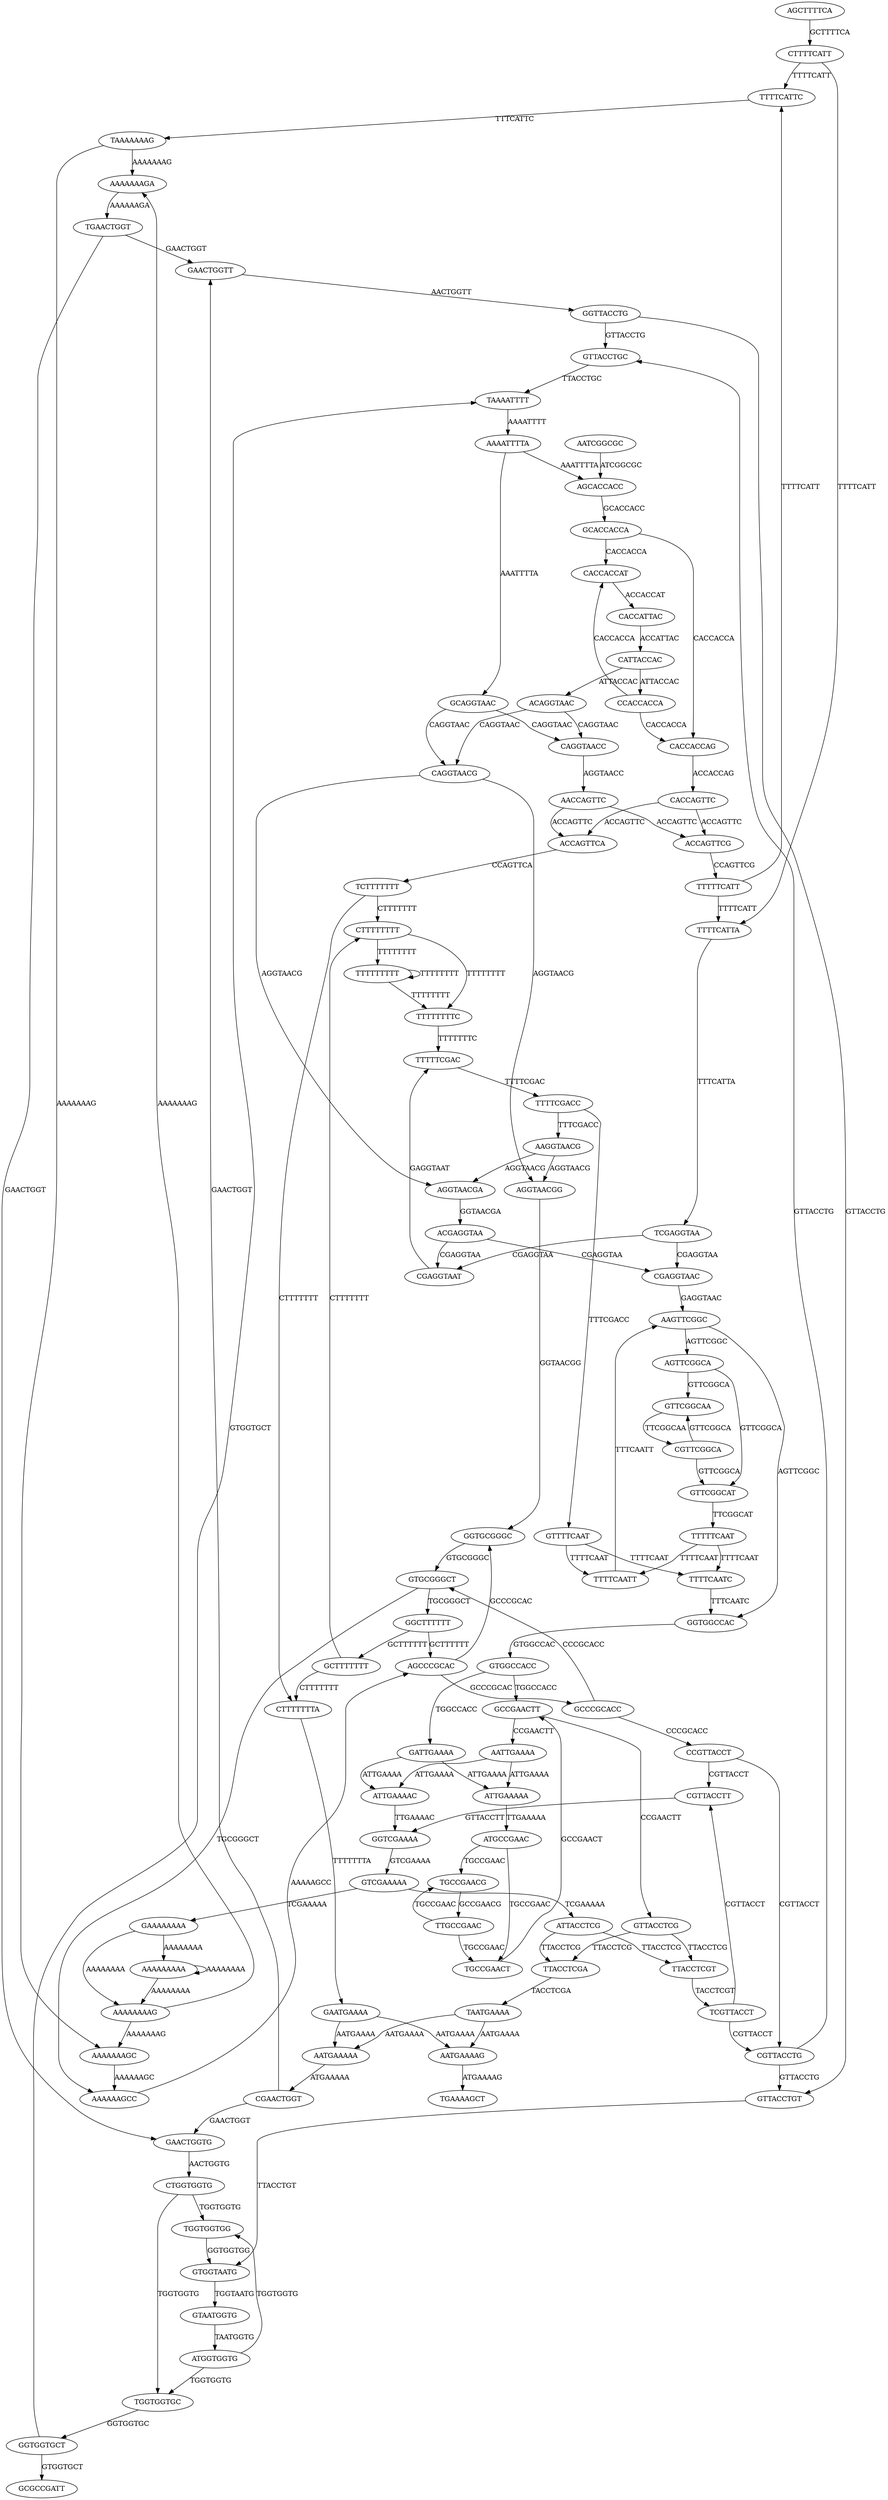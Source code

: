 digraph "" {
	AGCTTTTCA -> CTTTTCATT [key=0,
	label=GCTTTTCA];
CTTTTCATT -> TTTTCATTC [key=0,
label=TTTTCATT];
CTTTTCATT -> TTTTCATTA [key=0,
label=TTTTCATT];
TTTTCATTC -> TAAAAAAAG [key=0,
label=TTTCATTC];
TAAAAAAAG -> AAAAAAAGA [key=0,
label=AAAAAAAG];
TAAAAAAAG -> AAAAAAAGC [key=0,
label=AAAAAAAG];
AAAAAAAGA -> TGAACTGGT [key=0,
label=AAAAAAGA];
TGAACTGGT -> GAACTGGTT [key=0,
label=GAACTGGT];
TGAACTGGT -> GAACTGGTG [key=0,
label=GAACTGGT];
GAACTGGTT -> GGTTACCTG [key=0,
label=AACTGGTT];
GGTTACCTG -> GTTACCTGC [key=0,
label=GTTACCTG];
GGTTACCTG -> GTTACCTGT [key=0,
label=GTTACCTG];
GTTACCTGC -> TAAAATTTT [key=0,
label=TTACCTGC];
GCAGGTAAC -> CAGGTAACC [key=0,
label=CAGGTAAC];
GCAGGTAAC -> CAGGTAACG [key=0,
label=CAGGTAAC];
CAGGTAACC -> AACCAGTTC [key=0,
label=AGGTAACC];
AACCAGTTC -> ACCAGTTCA [key=0,
label=ACCAGTTC];
AACCAGTTC -> ACCAGTTCG [key=0,
label=ACCAGTTC];
ACCAGTTCA -> TCTTTTTTT [key=0,
label=CCAGTTCA];
TCTTTTTTT -> CTTTTTTTA [key=0,
label=CTTTTTTT];
TCTTTTTTT -> CTTTTTTTT [key=0,
label=CTTTTTTT];
CTTTTTTTA -> GAATGAAAA [key=0,
label=TTTTTTTA];
GAATGAAAA -> AATGAAAAG [key=0,
label=AATGAAAA];
GAATGAAAA -> AATGAAAAA [key=0,
label=AATGAAAA];
AATGAAAAG -> TGAAAAGCT [key=0,
label=ATGAAAAG];
GTGGTAATG -> GTAATGGTG [key=0,
label=TGGTAATG];
GTAATGGTG -> ATGGTGGTG [key=0,
label=TAATGGTG];
ATGGTGGTG -> TGGTGGTGC [key=0,
label=TGGTGGTG];
ATGGTGGTG -> TGGTGGTGG [key=0,
label=TGGTGGTG];
TGGTGGTGC -> GGTGGTGCT [key=0,
label=GGTGGTGC];
GGTGGTGCT -> TAAAATTTT [key=0,
label=GTGGTGCT];
GGTGGTGCT -> GCGCCGATT [key=0,
label=GTGGTGCT];
AGCACCACC -> GCACCACCA [key=0,
label=GCACCACC];
GCACCACCA -> CACCACCAT [key=0,
label=CACCACCA];
GCACCACCA -> CACCACCAG [key=0,
label=CACCACCA];
CACCACCAT -> CACCATTAC [key=0,
label=ACCACCAT];
CACCATTAC -> CATTACCAC [key=0,
label=ACCATTAC];
CATTACCAC -> CCACCACCA [key=0,
label=ATTACCAC];
CATTACCAC -> ACAGGTAAC [key=0,
label=ATTACCAC];
TGGTGGTGG -> GTGGTAATG [key=0,
label=GGTGGTGG];
CCACCACCA -> CACCACCAT [key=0,
label=CACCACCA];
CCACCACCA -> CACCACCAG [key=0,
label=CACCACCA];
TAAAATTTT -> AAAATTTTA [key=0,
label=AAAATTTT];
AAAATTTTA -> GCAGGTAAC [key=0,
label=AAATTTTA];
AAAATTTTA -> AGCACCACC [key=0,
label=AAATTTTA];
GTTACCTGT -> GTGGTAATG [key=0,
label=TTACCTGT];
ACAGGTAAC -> CAGGTAACC [key=0,
label=CAGGTAAC];
ACAGGTAAC -> CAGGTAACG [key=0,
label=CAGGTAAC];
CGTTACCTG -> GTTACCTGC [key=0,
label=GTTACCTG];
CGTTACCTG -> GTTACCTGT [key=0,
label=GTTACCTG];
CAGGTAACG -> AGGTAACGG [key=0,
label=AGGTAACG];
CAGGTAACG -> AGGTAACGA [key=0,
label=AGGTAACG];
CCGTTACCT -> CGTTACCTG [key=0,
label=CGTTACCT];
CCGTTACCT -> CGTTACCTT [key=0,
label=CGTTACCT];
AGGTAACGG -> GGTGCGGGC [key=0,
label=GGTAACGG];
GCCCGCACC -> CCGTTACCT [key=0,
label=CCCGCACC];
GCCCGCACC -> GTGCGGGCT [key=0,
label=CCCGCACC];
GGTGCGGGC -> GTGCGGGCT [key=0,
label=GTGCGGGC];
AGCCCGCAC -> GCCCGCACC [key=0,
label=GCCCGCAC];
AGCCCGCAC -> GGTGCGGGC [key=0,
label=GCCCGCAC];
GTGCGGGCT -> GGCTTTTTT [key=0,
label=TGCGGGCT];
GTGCGGGCT -> AAAAAAGCC [key=0,
label=TGCGGGCT];
GGCTTTTTT -> AGCCCGCAC [key=0,
label=GCTTTTTT];
GGCTTTTTT -> GCTTTTTTT [key=0,
label=GCTTTTTT];
AAAAAAGCC -> AGCCCGCAC [key=0,
label=AAAAAGCC];
AAAAAAAGC -> AAAAAAGCC [key=0,
label=AAAAAAGC];
GCTTTTTTT -> CTTTTTTTA [key=0,
label=CTTTTTTT];
GCTTTTTTT -> CTTTTTTTT [key=0,
label=CTTTTTTT];
AAAAAAAAG -> AAAAAAAGA [key=0,
label=AAAAAAAG];
AAAAAAAAG -> AAAAAAAGC [key=0,
label=AAAAAAAG];
CTTTTTTTT -> TTTTTTTTT [key=0,
label=TTTTTTTT];
CTTTTTTTT -> TTTTTTTTC [key=0,
label=TTTTTTTT];
AAAAAAAAA -> AAAAAAAAG [key=0,
label=AAAAAAAA];
AAAAAAAAA -> AAAAAAAAA [key=0,
label=AAAAAAAA];
TTTTTTTTT -> TTTTTTTTT [key=0,
label=TTTTTTTT];
TTTTTTTTT -> TTTTTTTTC [key=0,
label=TTTTTTTT];
GAAAAAAAA -> AAAAAAAAG [key=0,
label=AAAAAAAA];
GAAAAAAAA -> AAAAAAAAA [key=0,
label=AAAAAAAA];
TTTTTTTTC -> TTTTTCGAC [key=0,
label=TTTTTTTC];
GTCGAAAAA -> GAAAAAAAA [key=0,
label=TCGAAAAA];
GTCGAAAAA -> ATTACCTCG [key=0,
label=TCGAAAAA];
TTTTTCGAC -> TTTTCGACC [key=0,
label=TTTTCGAC];
GGTCGAAAA -> GTCGAAAAA [key=0,
label=GTCGAAAA];
TTTTCGACC -> AAGGTAACG [key=0,
label=TTTCGACC];
TTTTCGACC -> GTTTTCAAT [key=0,
label=TTTCGACC];
CGTTACCTT -> GGTCGAAAA [key=0,
label=GTTACCTT];
AAGGTAACG -> AGGTAACGG [key=0,
label=AGGTAACG];
AAGGTAACG -> AGGTAACGA [key=0,
label=AGGTAACG];
TCGTTACCT -> CGTTACCTG [key=0,
label=CGTTACCT];
TCGTTACCT -> CGTTACCTT [key=0,
label=CGTTACCT];
AGGTAACGA -> ACGAGGTAA [key=0,
label=GGTAACGA];
TTACCTCGT -> TCGTTACCT [key=0,
label=TACCTCGT];
ACGAGGTAA -> CGAGGTAAC [key=0,
label=CGAGGTAA];
ACGAGGTAA -> CGAGGTAAT [key=0,
label=CGAGGTAA];
GTTACCTCG -> TTACCTCGT [key=0,
label=TTACCTCG];
GTTACCTCG -> TTACCTCGA [key=0,
label=TTACCTCG];
CGAGGTAAC -> AAGTTCGGC [key=0,
label=GAGGTAAC];
GCCGAACTT -> GTTACCTCG [key=0,
label=CCGAACTT];
GCCGAACTT -> AATTGAAAA [key=0,
label=CCGAACTT];
AAGTTCGGC -> GGTGGCCAC [key=0,
label=AGTTCGGC];
AAGTTCGGC -> AGTTCGGCA [key=0,
label=AGTTCGGC];
GTGGCCACC -> GCCGAACTT [key=0,
label=TGGCCACC];
GTGGCCACC -> GATTGAAAA [key=0,
label=TGGCCACC];
GGTGGCCAC -> GTGGCCACC [key=0,
label=GTGGCCAC];
TTTTCAATC -> GGTGGCCAC [key=0,
label=TTTCAATC];
GATTGAAAA -> ATTGAAAAA [key=0,
label=ATTGAAAA];
GATTGAAAA -> ATTGAAAAC [key=0,
label=ATTGAAAA];
TTTTTCAAT -> TTTTCAATC [key=0,
label=TTTTCAAT];
TTTTTCAAT -> TTTTCAATT [key=0,
label=TTTTCAAT];
ATTGAAAAA -> ATGCCGAAC [key=0,
label=TTGAAAAA];
GTTCGGCAT -> TTTTTCAAT [key=0,
label=TTCGGCAT];
ATGCCGAAC -> TGCCGAACG [key=0,
label=TGCCGAAC];
ATGCCGAAC -> TGCCGAACT [key=0,
label=TGCCGAAC];
CGTTCGGCA -> GTTCGGCAT [key=0,
label=GTTCGGCA];
CGTTCGGCA -> GTTCGGCAA [key=0,
label=GTTCGGCA];
TGCCGAACG -> TTGCCGAAC [key=0,
label=GCCGAACG];
GTTCGGCAA -> CGTTCGGCA [key=0,
label=TTCGGCAA];
TTGCCGAAC -> TGCCGAACG [key=0,
label=TGCCGAAC];
TTGCCGAAC -> TGCCGAACT [key=0,
label=TGCCGAAC];
AGTTCGGCA -> GTTCGGCAT [key=0,
label=GTTCGGCA];
AGTTCGGCA -> GTTCGGCAA [key=0,
label=GTTCGGCA];
TGCCGAACT -> GCCGAACTT [key=0,
label=GCCGAACT];
TTTTCAATT -> AAGTTCGGC [key=0,
label=TTTCAATT];
AATTGAAAA -> ATTGAAAAA [key=0,
label=ATTGAAAA];
AATTGAAAA -> ATTGAAAAC [key=0,
label=ATTGAAAA];
GTTTTCAAT -> TTTTCAATC [key=0,
label=TTTTCAAT];
GTTTTCAAT -> TTTTCAATT [key=0,
label=TTTTCAAT];
ATTGAAAAC -> GGTCGAAAA [key=0,
label=TTGAAAAC];
CGAGGTAAT -> TTTTTCGAC [key=0,
label=GAGGTAAT];
ATTACCTCG -> TTACCTCGT [key=0,
label=TTACCTCG];
ATTACCTCG -> TTACCTCGA [key=0,
label=TTACCTCG];
TCGAGGTAA -> CGAGGTAAC [key=0,
label=CGAGGTAA];
TCGAGGTAA -> CGAGGTAAT [key=0,
label=CGAGGTAA];
TTACCTCGA -> TAATGAAAA [key=0,
label=TACCTCGA];
TTTTCATTA -> TCGAGGTAA [key=0,
label=TTTCATTA];
TAATGAAAA -> AATGAAAAG [key=0,
label=AATGAAAA];
TAATGAAAA -> AATGAAAAA [key=0,
label=AATGAAAA];
TTTTTCATT -> TTTTCATTC [key=0,
label=TTTTCATT];
TTTTTCATT -> TTTTCATTA [key=0,
label=TTTTCATT];
AATGAAAAA -> CGAACTGGT [key=0,
label=ATGAAAAA];
ACCAGTTCG -> TTTTTCATT [key=0,
label=CCAGTTCG];
CGAACTGGT -> GAACTGGTT [key=0,
label=GAACTGGT];
CGAACTGGT -> GAACTGGTG [key=0,
label=GAACTGGT];
CACCAGTTC -> ACCAGTTCA [key=0,
label=ACCAGTTC];
CACCAGTTC -> ACCAGTTCG [key=0,
label=ACCAGTTC];
GAACTGGTG -> CTGGTGGTG [key=0,
label=AACTGGTG];
CACCACCAG -> CACCAGTTC [key=0,
label=ACCACCAG];
CTGGTGGTG -> TGGTGGTGC [key=0,
label=TGGTGGTG];
CTGGTGGTG -> TGGTGGTGG [key=0,
label=TGGTGGTG];
AATCGGCGC -> AGCACCACC [key=0,
label=ATCGGCGC];
}

